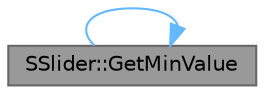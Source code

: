 digraph "SSlider::GetMinValue"
{
 // INTERACTIVE_SVG=YES
 // LATEX_PDF_SIZE
  bgcolor="transparent";
  edge [fontname=Helvetica,fontsize=10,labelfontname=Helvetica,labelfontsize=10];
  node [fontname=Helvetica,fontsize=10,shape=box,height=0.2,width=0.4];
  rankdir="LR";
  Node1 [id="Node000001",label="SSlider::GetMinValue",height=0.2,width=0.4,color="gray40", fillcolor="grey60", style="filled", fontcolor="black",tooltip="Get the MinValue attribute."];
  Node1 -> Node1 [id="edge1_Node000001_Node000001",color="steelblue1",style="solid",tooltip=" "];
}
